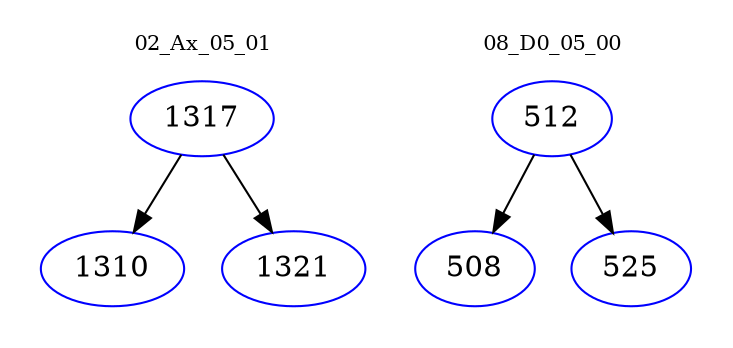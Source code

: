 digraph{
subgraph cluster_0 {
color = white
label = "02_Ax_05_01";
fontsize=10;
T0_1317 [label="1317", color="blue"]
T0_1317 -> T0_1310 [color="black"]
T0_1310 [label="1310", color="blue"]
T0_1317 -> T0_1321 [color="black"]
T0_1321 [label="1321", color="blue"]
}
subgraph cluster_1 {
color = white
label = "08_D0_05_00";
fontsize=10;
T1_512 [label="512", color="blue"]
T1_512 -> T1_508 [color="black"]
T1_508 [label="508", color="blue"]
T1_512 -> T1_525 [color="black"]
T1_525 [label="525", color="blue"]
}
}
